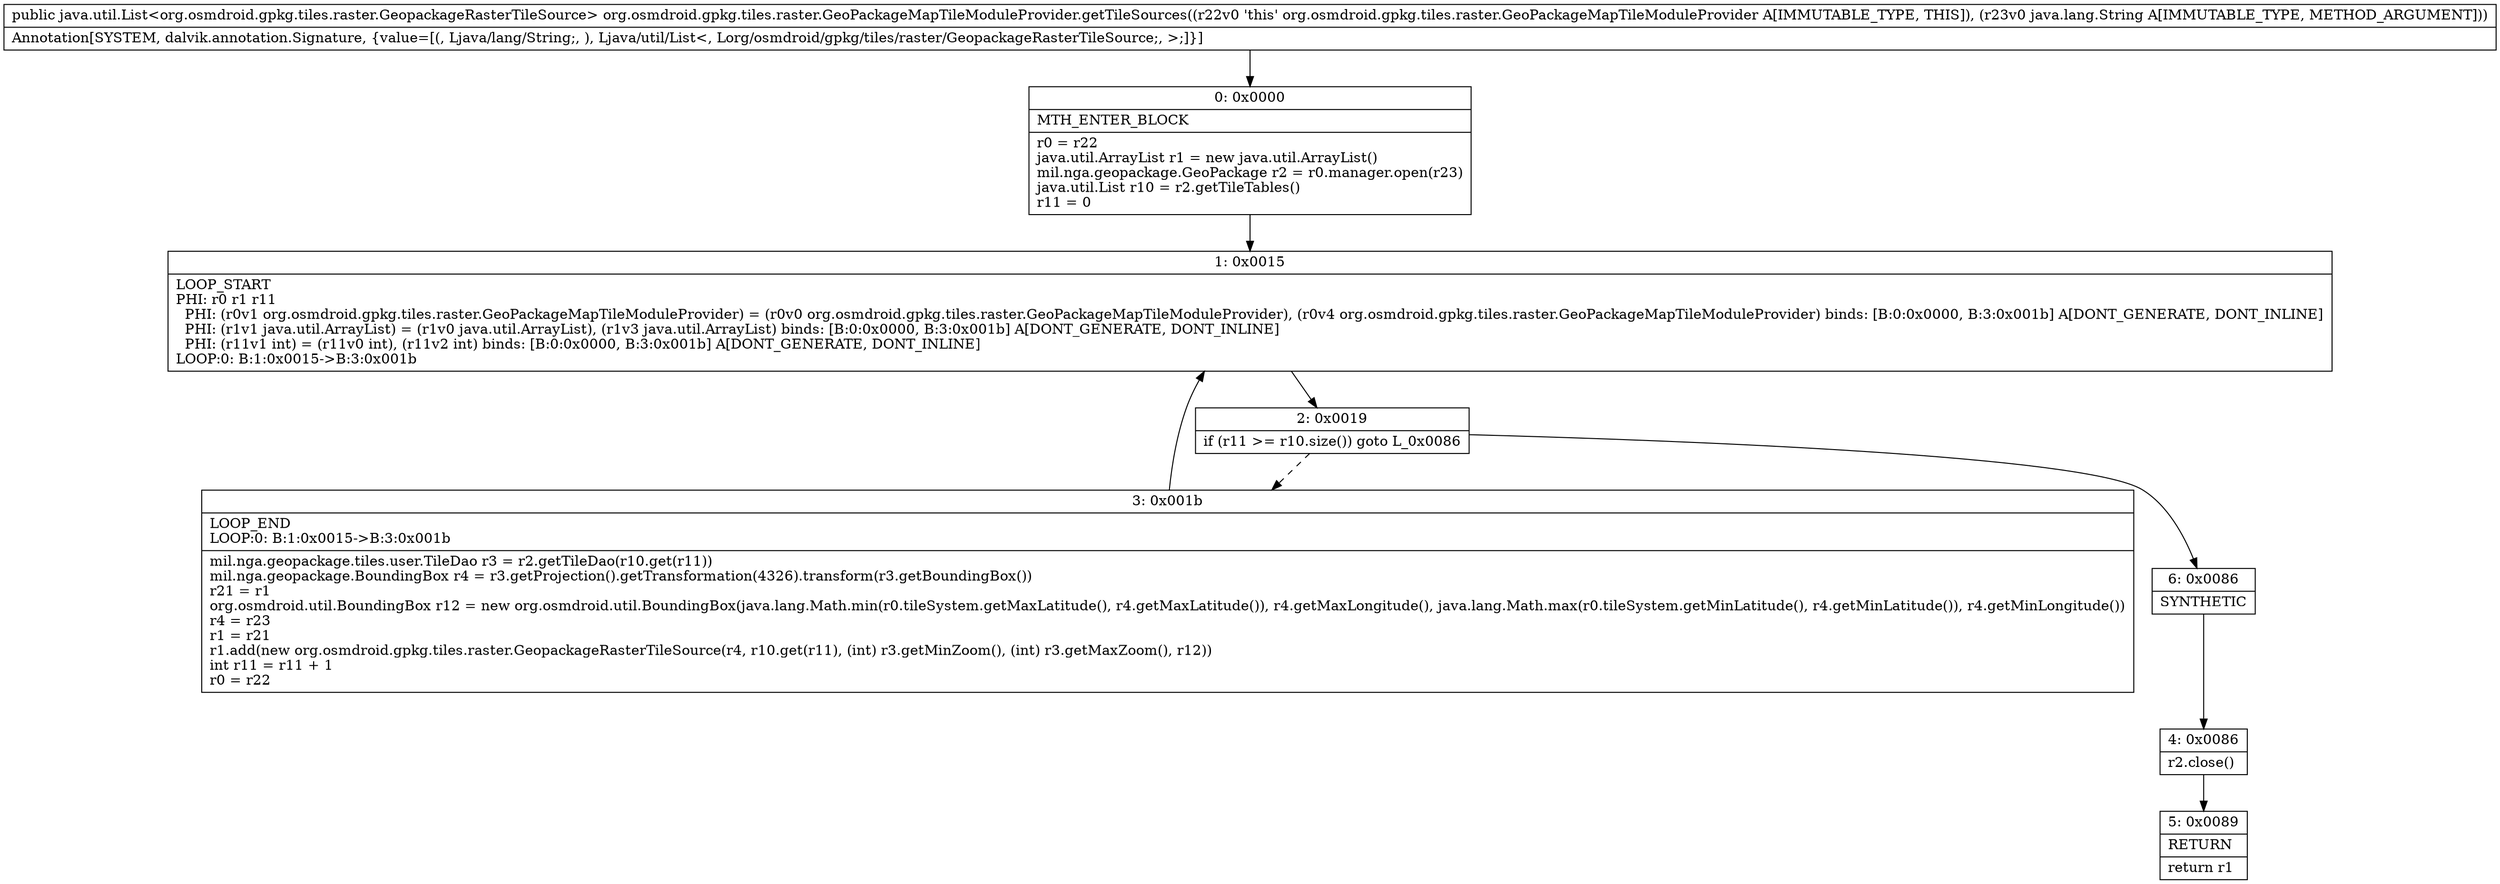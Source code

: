 digraph "CFG fororg.osmdroid.gpkg.tiles.raster.GeoPackageMapTileModuleProvider.getTileSources(Ljava\/lang\/String;)Ljava\/util\/List;" {
Node_0 [shape=record,label="{0\:\ 0x0000|MTH_ENTER_BLOCK\l|r0 = r22\ljava.util.ArrayList r1 = new java.util.ArrayList()\lmil.nga.geopackage.GeoPackage r2 = r0.manager.open(r23)\ljava.util.List r10 = r2.getTileTables()\lr11 = 0\l}"];
Node_1 [shape=record,label="{1\:\ 0x0015|LOOP_START\lPHI: r0 r1 r11 \l  PHI: (r0v1 org.osmdroid.gpkg.tiles.raster.GeoPackageMapTileModuleProvider) = (r0v0 org.osmdroid.gpkg.tiles.raster.GeoPackageMapTileModuleProvider), (r0v4 org.osmdroid.gpkg.tiles.raster.GeoPackageMapTileModuleProvider) binds: [B:0:0x0000, B:3:0x001b] A[DONT_GENERATE, DONT_INLINE]\l  PHI: (r1v1 java.util.ArrayList) = (r1v0 java.util.ArrayList), (r1v3 java.util.ArrayList) binds: [B:0:0x0000, B:3:0x001b] A[DONT_GENERATE, DONT_INLINE]\l  PHI: (r11v1 int) = (r11v0 int), (r11v2 int) binds: [B:0:0x0000, B:3:0x001b] A[DONT_GENERATE, DONT_INLINE]\lLOOP:0: B:1:0x0015\-\>B:3:0x001b\l}"];
Node_2 [shape=record,label="{2\:\ 0x0019|if (r11 \>= r10.size()) goto L_0x0086\l}"];
Node_3 [shape=record,label="{3\:\ 0x001b|LOOP_END\lLOOP:0: B:1:0x0015\-\>B:3:0x001b\l|mil.nga.geopackage.tiles.user.TileDao r3 = r2.getTileDao(r10.get(r11))\lmil.nga.geopackage.BoundingBox r4 = r3.getProjection().getTransformation(4326).transform(r3.getBoundingBox())\lr21 = r1\lorg.osmdroid.util.BoundingBox r12 = new org.osmdroid.util.BoundingBox(java.lang.Math.min(r0.tileSystem.getMaxLatitude(), r4.getMaxLatitude()), r4.getMaxLongitude(), java.lang.Math.max(r0.tileSystem.getMinLatitude(), r4.getMinLatitude()), r4.getMinLongitude())\lr4 = r23\lr1 = r21\lr1.add(new org.osmdroid.gpkg.tiles.raster.GeopackageRasterTileSource(r4, r10.get(r11), (int) r3.getMinZoom(), (int) r3.getMaxZoom(), r12))\lint r11 = r11 + 1\lr0 = r22\l}"];
Node_4 [shape=record,label="{4\:\ 0x0086|r2.close()\l}"];
Node_5 [shape=record,label="{5\:\ 0x0089|RETURN\l|return r1\l}"];
Node_6 [shape=record,label="{6\:\ 0x0086|SYNTHETIC\l}"];
MethodNode[shape=record,label="{public java.util.List\<org.osmdroid.gpkg.tiles.raster.GeopackageRasterTileSource\> org.osmdroid.gpkg.tiles.raster.GeoPackageMapTileModuleProvider.getTileSources((r22v0 'this' org.osmdroid.gpkg.tiles.raster.GeoPackageMapTileModuleProvider A[IMMUTABLE_TYPE, THIS]), (r23v0 java.lang.String A[IMMUTABLE_TYPE, METHOD_ARGUMENT]))  | Annotation[SYSTEM, dalvik.annotation.Signature, \{value=[(, Ljava\/lang\/String;, ), Ljava\/util\/List\<, Lorg\/osmdroid\/gpkg\/tiles\/raster\/GeopackageRasterTileSource;, \>;]\}]\l}"];
MethodNode -> Node_0;
Node_0 -> Node_1;
Node_1 -> Node_2;
Node_2 -> Node_3[style=dashed];
Node_2 -> Node_6;
Node_3 -> Node_1;
Node_4 -> Node_5;
Node_6 -> Node_4;
}

